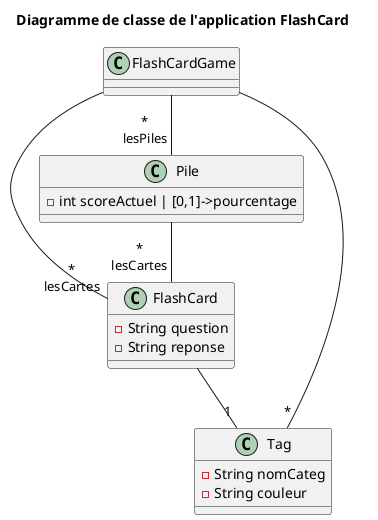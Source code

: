@startuml

title Diagramme de classe de l'application FlashCard

' ABDEE6

class FlashCardGame {
    
}
class FlashCard {
    -String question
    -String reponse
    }
class Pile {
    -int scoreActuel | [0,1]->pourcentage
}
class Tag {
    -String nomCateg
    -String couleur
}

FlashCardGame -- "*\nlesCartes" FlashCard
FlashCardGame -- "*\nlesPiles" Pile
Pile -- "*\nlesCartes" FlashCard
FlashCard -- "1" Tag
FlashCardGame -- "*" Tag